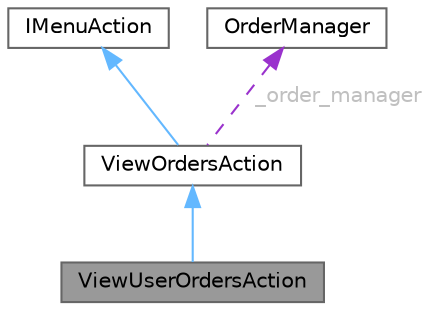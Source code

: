 digraph "ViewUserOrdersAction"
{
 // LATEX_PDF_SIZE
  bgcolor="transparent";
  edge [fontname=Helvetica,fontsize=10,labelfontname=Helvetica,labelfontsize=10];
  node [fontname=Helvetica,fontsize=10,shape=box,height=0.2,width=0.4];
  Node1 [id="Node000001",label="ViewUserOrdersAction",height=0.2,width=0.4,color="gray40", fillcolor="grey60", style="filled", fontcolor="black",tooltip="Lớp đại diện cho hành động xem đơn hàng của người dùng, triển khai từ IMenuAction...."];
  Node2 -> Node1 [id="edge1_Node000001_Node000002",dir="back",color="steelblue1",style="solid",tooltip=" "];
  Node2 [id="Node000002",label="ViewOrdersAction",height=0.2,width=0.4,color="gray40", fillcolor="white", style="filled",URL="$class_view_orders_action.html",tooltip="Lớp đại diện cho hành động xem tất cả các đơn hàng, triển khai từ IMenuAction."];
  Node3 -> Node2 [id="edge2_Node000002_Node000003",dir="back",color="steelblue1",style="solid",tooltip=" "];
  Node3 [id="Node000003",label="IMenuAction",height=0.2,width=0.4,color="gray40", fillcolor="white", style="filled",URL="$class_i_menu_action.html",tooltip="Giao diện định nghĩa hành động cần thực hiện khi người dùng tương tác với menu. Các lớp kế thừa cần t..."];
  Node4 -> Node2 [id="edge3_Node000002_Node000004",dir="back",color="darkorchid3",style="dashed",tooltip=" ",label=" _order_manager",fontcolor="grey" ];
  Node4 [id="Node000004",label="OrderManager",height=0.2,width=0.4,color="gray40", fillcolor="white", style="filled",URL="$class_order_manager.html",tooltip="Lớp đại diện cho trình quản lý đơn hàng, cho phép tạo và truy xuất các đơn hàng từ cơ sở dữ liệu."];
}
